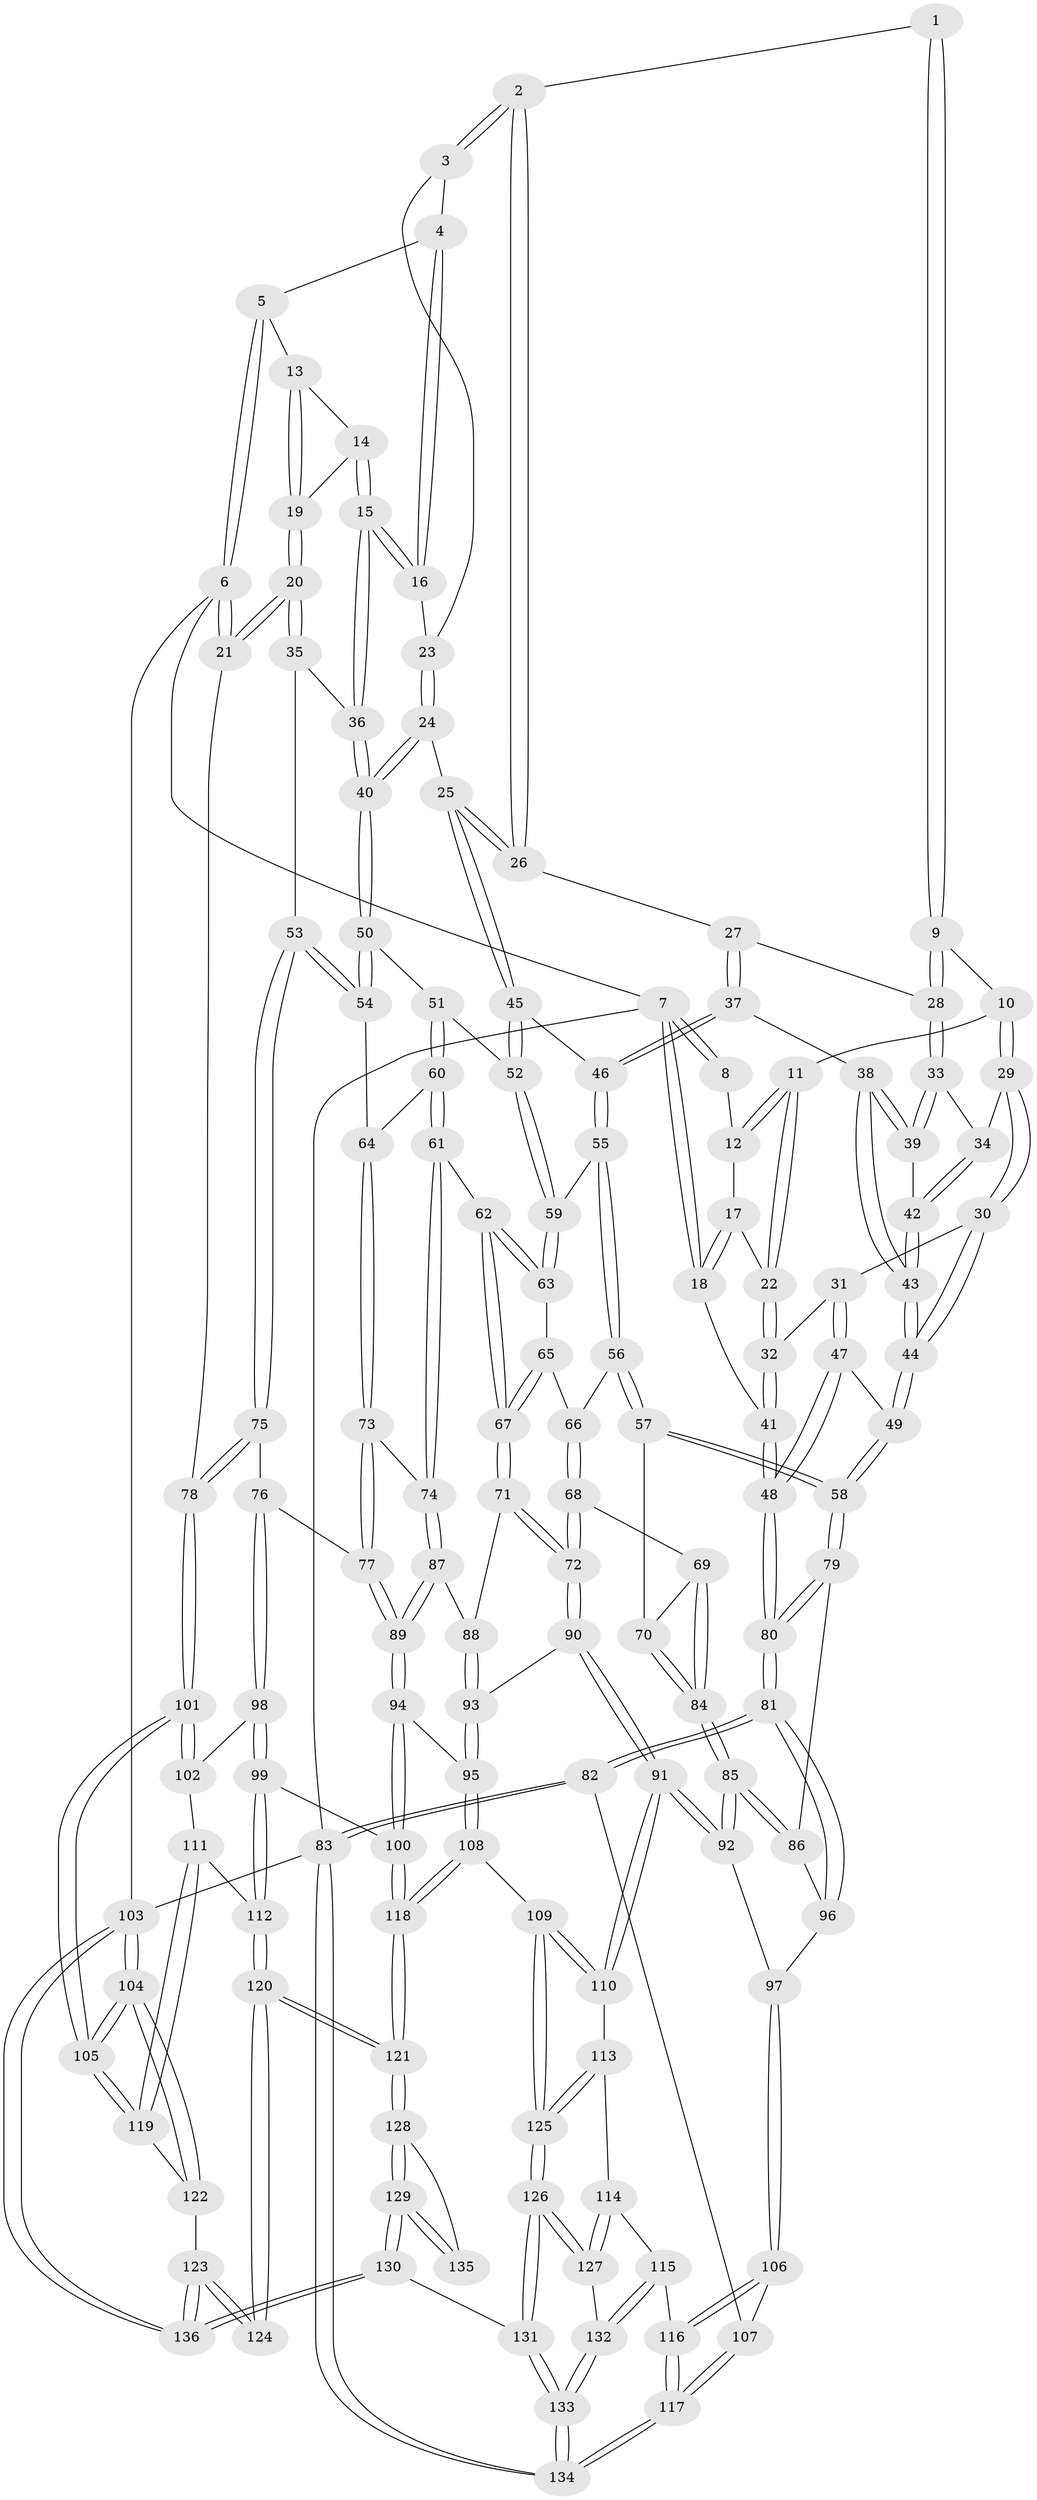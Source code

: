 // Generated by graph-tools (version 1.1) at 2025/38/03/09/25 02:38:34]
// undirected, 136 vertices, 337 edges
graph export_dot {
graph [start="1"]
  node [color=gray90,style=filled];
  1 [pos="+0.3697334925707137+0"];
  2 [pos="+0.6132458087932844+0"];
  3 [pos="+0.68487164913551+0"];
  4 [pos="+0.8659764141229618+0"];
  5 [pos="+0.9214030300364124+0"];
  6 [pos="+1+0"];
  7 [pos="+0+0"];
  8 [pos="+0+0"];
  9 [pos="+0.2886951923451686+0.0909183743123805"];
  10 [pos="+0.24091020579110545+0.08898655589319368"];
  11 [pos="+0.21979064394332157+0.08344253134427553"];
  12 [pos="+0.1420339412749578+0"];
  13 [pos="+0.931476811899951+0.009021756265478197"];
  14 [pos="+0.9037816002947332+0.14129219568376641"];
  15 [pos="+0.8733085428069564+0.15183917303064007"];
  16 [pos="+0.8709985824584532+0.14798265895349788"];
  17 [pos="+0.11824109484532529+0.06638740998519078"];
  18 [pos="+0+0.1450135484047309"];
  19 [pos="+0.9739443141811543+0.14332481106473982"];
  20 [pos="+1+0.23516280934218436"];
  21 [pos="+1+0.23661795631443142"];
  22 [pos="+0.11624381735944334+0.15312856543011802"];
  23 [pos="+0.7973144228000777+0.0867994998217733"];
  24 [pos="+0.7516629492858355+0.17875294833898311"];
  25 [pos="+0.5937149260527514+0.13611479864430764"];
  26 [pos="+0.570826196087789+0.06194318343794583"];
  27 [pos="+0.4540861066922639+0.11156733577803735"];
  28 [pos="+0.3058616569417844+0.11372351751322742"];
  29 [pos="+0.187630917872756+0.19978846857907517"];
  30 [pos="+0.17154437056235103+0.20311041454247053"];
  31 [pos="+0.11707008980959606+0.18780766275670066"];
  32 [pos="+0.10272350041390063+0.1735301526387592"];
  33 [pos="+0.3035633709363408+0.14494513394863517"];
  34 [pos="+0.21131041716458304+0.20327519649795106"];
  35 [pos="+0.8628432064812188+0.22883007597221597"];
  36 [pos="+0.8446806499154061+0.21659021773327697"];
  37 [pos="+0.38618658937569733+0.2496764523332927"];
  38 [pos="+0.38002754054893895+0.24653132422132737"];
  39 [pos="+0.31121538606121363+0.17599859803547363"];
  40 [pos="+0.8146689924101689+0.22688819157989445"];
  41 [pos="+0+0.15594020856613186"];
  42 [pos="+0.2606194747829941+0.2602034020855653"];
  43 [pos="+0.26004105612290296+0.28447558070018014"];
  44 [pos="+0.22549780196210406+0.3713119326534933"];
  45 [pos="+0.5850066912488744+0.22621578905450357"];
  46 [pos="+0.39631445214640126+0.2657506450861656"];
  47 [pos="+0.12731761637493252+0.3643742937124782"];
  48 [pos="+0+0.4096397146003428"];
  49 [pos="+0.22278901918473734+0.3864529096194983"];
  50 [pos="+0.7835642577265071+0.28633809571764013"];
  51 [pos="+0.5960898439978644+0.2505591270300173"];
  52 [pos="+0.588762981005389+0.24240066843021038"];
  53 [pos="+0.9562718672682287+0.39011169354768344"];
  54 [pos="+0.7847656556665922+0.3466753737910911"];
  55 [pos="+0.3930359139844282+0.3179406949654654"];
  56 [pos="+0.37190399998889095+0.36847983047093374"];
  57 [pos="+0.23661253443706237+0.3985121832116516"];
  58 [pos="+0.23275985774206606+0.39773650795464904"];
  59 [pos="+0.5262741628699749+0.32389452529167173"];
  60 [pos="+0.6075211545083771+0.2752351424452868"];
  61 [pos="+0.6203124892206425+0.44906217372068974"];
  62 [pos="+0.5654362449763161+0.46566601478144354"];
  63 [pos="+0.5173005607153034+0.35562808258889356"];
  64 [pos="+0.7464888766688672+0.39070103631276776"];
  65 [pos="+0.4299430417261576+0.40427545243794"];
  66 [pos="+0.4065518596917013+0.3984181301905759"];
  67 [pos="+0.5261263258574169+0.5016283310324589"];
  68 [pos="+0.3879733172185919+0.5340720796230284"];
  69 [pos="+0.3847455918917439+0.5339463255671624"];
  70 [pos="+0.23678564882503994+0.3987233338737041"];
  71 [pos="+0.5245291644832675+0.5060446743909738"];
  72 [pos="+0.46381081566211957+0.5767664521969429"];
  73 [pos="+0.7272264358471299+0.45967279680464695"];
  74 [pos="+0.6918877498666273+0.4670577249608242"];
  75 [pos="+1+0.4681942119120833"];
  76 [pos="+0.9137014546387291+0.5552146699247068"];
  77 [pos="+0.7907836627197115+0.5129899717765822"];
  78 [pos="+1+0.45709572079595917"];
  79 [pos="+0.1780549170880059+0.54563998358868"];
  80 [pos="+0+0.5309897641598786"];
  81 [pos="+0+0.6384436140153217"];
  82 [pos="+0+0.6902807964323419"];
  83 [pos="+0+1"];
  84 [pos="+0.31287284098860446+0.5726218680223261"];
  85 [pos="+0.26006519699047353+0.6358414326712041"];
  86 [pos="+0.1889304465003532+0.5695884433824051"];
  87 [pos="+0.6488881154709725+0.5858564760193959"];
  88 [pos="+0.6184463583110975+0.5852216713930717"];
  89 [pos="+0.6925421254466612+0.6469286785767567"];
  90 [pos="+0.46989887666790886+0.6929751513668004"];
  91 [pos="+0.35790101489722886+0.7671505330459774"];
  92 [pos="+0.2801213856962084+0.7100562553464731"];
  93 [pos="+0.5116058467473109+0.7042812225234952"];
  94 [pos="+0.7050325434858825+0.7521013907682225"];
  95 [pos="+0.5569576561849628+0.7287917297827613"];
  96 [pos="+0.11917139984625214+0.6502806963926573"];
  97 [pos="+0.16886316193571901+0.7394714948026229"];
  98 [pos="+0.9072993409890266+0.5718843038410926"];
  99 [pos="+0.7586384452189613+0.760348249326142"];
  100 [pos="+0.712308552081477+0.7579080711679148"];
  101 [pos="+1+0.919233739350418"];
  102 [pos="+0.9571323284491399+0.7656775881165753"];
  103 [pos="+1+1"];
  104 [pos="+1+1"];
  105 [pos="+1+0.9843924808390445"];
  106 [pos="+0.09743992436517838+0.794970582906666"];
  107 [pos="+0.06502651726427941+0.7901269729384018"];
  108 [pos="+0.5396392112646791+0.8917931203926953"];
  109 [pos="+0.5202816393639359+0.9033807186615859"];
  110 [pos="+0.35764885271769303+0.7719259243761982"];
  111 [pos="+0.8371435905005425+0.8026503355041839"];
  112 [pos="+0.7941801726702941+0.7896053709249594"];
  113 [pos="+0.3373136382896041+0.8267937950999665"];
  114 [pos="+0.29281998850942154+0.857015677308233"];
  115 [pos="+0.2011019161533177+0.902049359740124"];
  116 [pos="+0.1573031444797486+0.8885714055268801"];
  117 [pos="+0.033117534979157766+1"];
  118 [pos="+0.6555540313290902+0.8976872424879239"];
  119 [pos="+0.8958194684912346+0.8776866390991647"];
  120 [pos="+0.7957935741378382+0.887253228545757"];
  121 [pos="+0.6711082554035546+0.9609440519274336"];
  122 [pos="+0.8663166974643018+0.9498153952415826"];
  123 [pos="+0.8346085479509574+0.9711973310670426"];
  124 [pos="+0.8066680628956806+0.9503967760098503"];
  125 [pos="+0.44375694595103005+1"];
  126 [pos="+0.44408926307759955+1"];
  127 [pos="+0.28219787912195554+0.9771945246240993"];
  128 [pos="+0.673122218977793+0.9736653588008503"];
  129 [pos="+0.6114526569612614+1"];
  130 [pos="+0.6093732585067313+1"];
  131 [pos="+0.45134067321301313+1"];
  132 [pos="+0.21068581723575106+0.9587823582801155"];
  133 [pos="+0.14752527801645224+1"];
  134 [pos="+0+1"];
  135 [pos="+0.8056068360719438+0.9506345033558583"];
  136 [pos="+0.8742709803915214+1"];
  1 -- 2;
  1 -- 9;
  1 -- 9;
  2 -- 3;
  2 -- 3;
  2 -- 26;
  2 -- 26;
  3 -- 4;
  3 -- 23;
  4 -- 5;
  4 -- 16;
  4 -- 16;
  5 -- 6;
  5 -- 6;
  5 -- 13;
  6 -- 7;
  6 -- 21;
  6 -- 21;
  6 -- 103;
  7 -- 8;
  7 -- 8;
  7 -- 18;
  7 -- 18;
  7 -- 83;
  8 -- 12;
  9 -- 10;
  9 -- 28;
  9 -- 28;
  10 -- 11;
  10 -- 29;
  10 -- 29;
  11 -- 12;
  11 -- 12;
  11 -- 22;
  11 -- 22;
  12 -- 17;
  13 -- 14;
  13 -- 19;
  13 -- 19;
  14 -- 15;
  14 -- 15;
  14 -- 19;
  15 -- 16;
  15 -- 16;
  15 -- 36;
  15 -- 36;
  16 -- 23;
  17 -- 18;
  17 -- 18;
  17 -- 22;
  18 -- 41;
  19 -- 20;
  19 -- 20;
  20 -- 21;
  20 -- 21;
  20 -- 35;
  20 -- 35;
  21 -- 78;
  22 -- 32;
  22 -- 32;
  23 -- 24;
  23 -- 24;
  24 -- 25;
  24 -- 40;
  24 -- 40;
  25 -- 26;
  25 -- 26;
  25 -- 45;
  25 -- 45;
  26 -- 27;
  27 -- 28;
  27 -- 37;
  27 -- 37;
  28 -- 33;
  28 -- 33;
  29 -- 30;
  29 -- 30;
  29 -- 34;
  30 -- 31;
  30 -- 44;
  30 -- 44;
  31 -- 32;
  31 -- 47;
  31 -- 47;
  32 -- 41;
  32 -- 41;
  33 -- 34;
  33 -- 39;
  33 -- 39;
  34 -- 42;
  34 -- 42;
  35 -- 36;
  35 -- 53;
  36 -- 40;
  36 -- 40;
  37 -- 38;
  37 -- 46;
  37 -- 46;
  38 -- 39;
  38 -- 39;
  38 -- 43;
  38 -- 43;
  39 -- 42;
  40 -- 50;
  40 -- 50;
  41 -- 48;
  41 -- 48;
  42 -- 43;
  42 -- 43;
  43 -- 44;
  43 -- 44;
  44 -- 49;
  44 -- 49;
  45 -- 46;
  45 -- 52;
  45 -- 52;
  46 -- 55;
  46 -- 55;
  47 -- 48;
  47 -- 48;
  47 -- 49;
  48 -- 80;
  48 -- 80;
  49 -- 58;
  49 -- 58;
  50 -- 51;
  50 -- 54;
  50 -- 54;
  51 -- 52;
  51 -- 60;
  51 -- 60;
  52 -- 59;
  52 -- 59;
  53 -- 54;
  53 -- 54;
  53 -- 75;
  53 -- 75;
  54 -- 64;
  55 -- 56;
  55 -- 56;
  55 -- 59;
  56 -- 57;
  56 -- 57;
  56 -- 66;
  57 -- 58;
  57 -- 58;
  57 -- 70;
  58 -- 79;
  58 -- 79;
  59 -- 63;
  59 -- 63;
  60 -- 61;
  60 -- 61;
  60 -- 64;
  61 -- 62;
  61 -- 74;
  61 -- 74;
  62 -- 63;
  62 -- 63;
  62 -- 67;
  62 -- 67;
  63 -- 65;
  64 -- 73;
  64 -- 73;
  65 -- 66;
  65 -- 67;
  65 -- 67;
  66 -- 68;
  66 -- 68;
  67 -- 71;
  67 -- 71;
  68 -- 69;
  68 -- 72;
  68 -- 72;
  69 -- 70;
  69 -- 84;
  69 -- 84;
  70 -- 84;
  70 -- 84;
  71 -- 72;
  71 -- 72;
  71 -- 88;
  72 -- 90;
  72 -- 90;
  73 -- 74;
  73 -- 77;
  73 -- 77;
  74 -- 87;
  74 -- 87;
  75 -- 76;
  75 -- 78;
  75 -- 78;
  76 -- 77;
  76 -- 98;
  76 -- 98;
  77 -- 89;
  77 -- 89;
  78 -- 101;
  78 -- 101;
  79 -- 80;
  79 -- 80;
  79 -- 86;
  80 -- 81;
  80 -- 81;
  81 -- 82;
  81 -- 82;
  81 -- 96;
  81 -- 96;
  82 -- 83;
  82 -- 83;
  82 -- 107;
  83 -- 134;
  83 -- 134;
  83 -- 103;
  84 -- 85;
  84 -- 85;
  85 -- 86;
  85 -- 86;
  85 -- 92;
  85 -- 92;
  86 -- 96;
  87 -- 88;
  87 -- 89;
  87 -- 89;
  88 -- 93;
  88 -- 93;
  89 -- 94;
  89 -- 94;
  90 -- 91;
  90 -- 91;
  90 -- 93;
  91 -- 92;
  91 -- 92;
  91 -- 110;
  91 -- 110;
  92 -- 97;
  93 -- 95;
  93 -- 95;
  94 -- 95;
  94 -- 100;
  94 -- 100;
  95 -- 108;
  95 -- 108;
  96 -- 97;
  97 -- 106;
  97 -- 106;
  98 -- 99;
  98 -- 99;
  98 -- 102;
  99 -- 100;
  99 -- 112;
  99 -- 112;
  100 -- 118;
  100 -- 118;
  101 -- 102;
  101 -- 102;
  101 -- 105;
  101 -- 105;
  102 -- 111;
  103 -- 104;
  103 -- 104;
  103 -- 136;
  103 -- 136;
  104 -- 105;
  104 -- 105;
  104 -- 122;
  104 -- 122;
  105 -- 119;
  105 -- 119;
  106 -- 107;
  106 -- 116;
  106 -- 116;
  107 -- 117;
  107 -- 117;
  108 -- 109;
  108 -- 118;
  108 -- 118;
  109 -- 110;
  109 -- 110;
  109 -- 125;
  109 -- 125;
  110 -- 113;
  111 -- 112;
  111 -- 119;
  111 -- 119;
  112 -- 120;
  112 -- 120;
  113 -- 114;
  113 -- 125;
  113 -- 125;
  114 -- 115;
  114 -- 127;
  114 -- 127;
  115 -- 116;
  115 -- 132;
  115 -- 132;
  116 -- 117;
  116 -- 117;
  117 -- 134;
  117 -- 134;
  118 -- 121;
  118 -- 121;
  119 -- 122;
  120 -- 121;
  120 -- 121;
  120 -- 124;
  120 -- 124;
  121 -- 128;
  121 -- 128;
  122 -- 123;
  123 -- 124;
  123 -- 124;
  123 -- 136;
  123 -- 136;
  125 -- 126;
  125 -- 126;
  126 -- 127;
  126 -- 127;
  126 -- 131;
  126 -- 131;
  127 -- 132;
  128 -- 129;
  128 -- 129;
  128 -- 135;
  129 -- 130;
  129 -- 130;
  129 -- 135;
  129 -- 135;
  130 -- 131;
  130 -- 136;
  130 -- 136;
  131 -- 133;
  131 -- 133;
  132 -- 133;
  132 -- 133;
  133 -- 134;
  133 -- 134;
}
